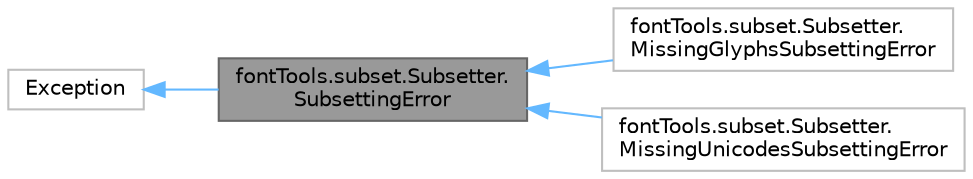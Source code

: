 digraph "fontTools.subset.Subsetter.SubsettingError"
{
 // LATEX_PDF_SIZE
  bgcolor="transparent";
  edge [fontname=Helvetica,fontsize=10,labelfontname=Helvetica,labelfontsize=10];
  node [fontname=Helvetica,fontsize=10,shape=box,height=0.2,width=0.4];
  rankdir="LR";
  Node1 [id="Node000001",label="fontTools.subset.Subsetter.\lSubsettingError",height=0.2,width=0.4,color="gray40", fillcolor="grey60", style="filled", fontcolor="black",tooltip=" "];
  Node2 -> Node1 [id="edge1_Node000001_Node000002",dir="back",color="steelblue1",style="solid",tooltip=" "];
  Node2 [id="Node000002",label="Exception",height=0.2,width=0.4,color="grey75", fillcolor="white", style="filled",URL="$d4/d67/classException.html",tooltip=" "];
  Node1 -> Node3 [id="edge2_Node000001_Node000003",dir="back",color="steelblue1",style="solid",tooltip=" "];
  Node3 [id="Node000003",label="fontTools.subset.Subsetter.\lMissingGlyphsSubsettingError",height=0.2,width=0.4,color="grey75", fillcolor="white", style="filled",URL="$d9/df6/classfontTools_1_1subset_1_1Subsetter_1_1MissingGlyphsSubsettingError.html",tooltip=" "];
  Node1 -> Node4 [id="edge3_Node000001_Node000004",dir="back",color="steelblue1",style="solid",tooltip=" "];
  Node4 [id="Node000004",label="fontTools.subset.Subsetter.\lMissingUnicodesSubsettingError",height=0.2,width=0.4,color="grey75", fillcolor="white", style="filled",URL="$d8/d32/classfontTools_1_1subset_1_1Subsetter_1_1MissingUnicodesSubsettingError.html",tooltip=" "];
}
